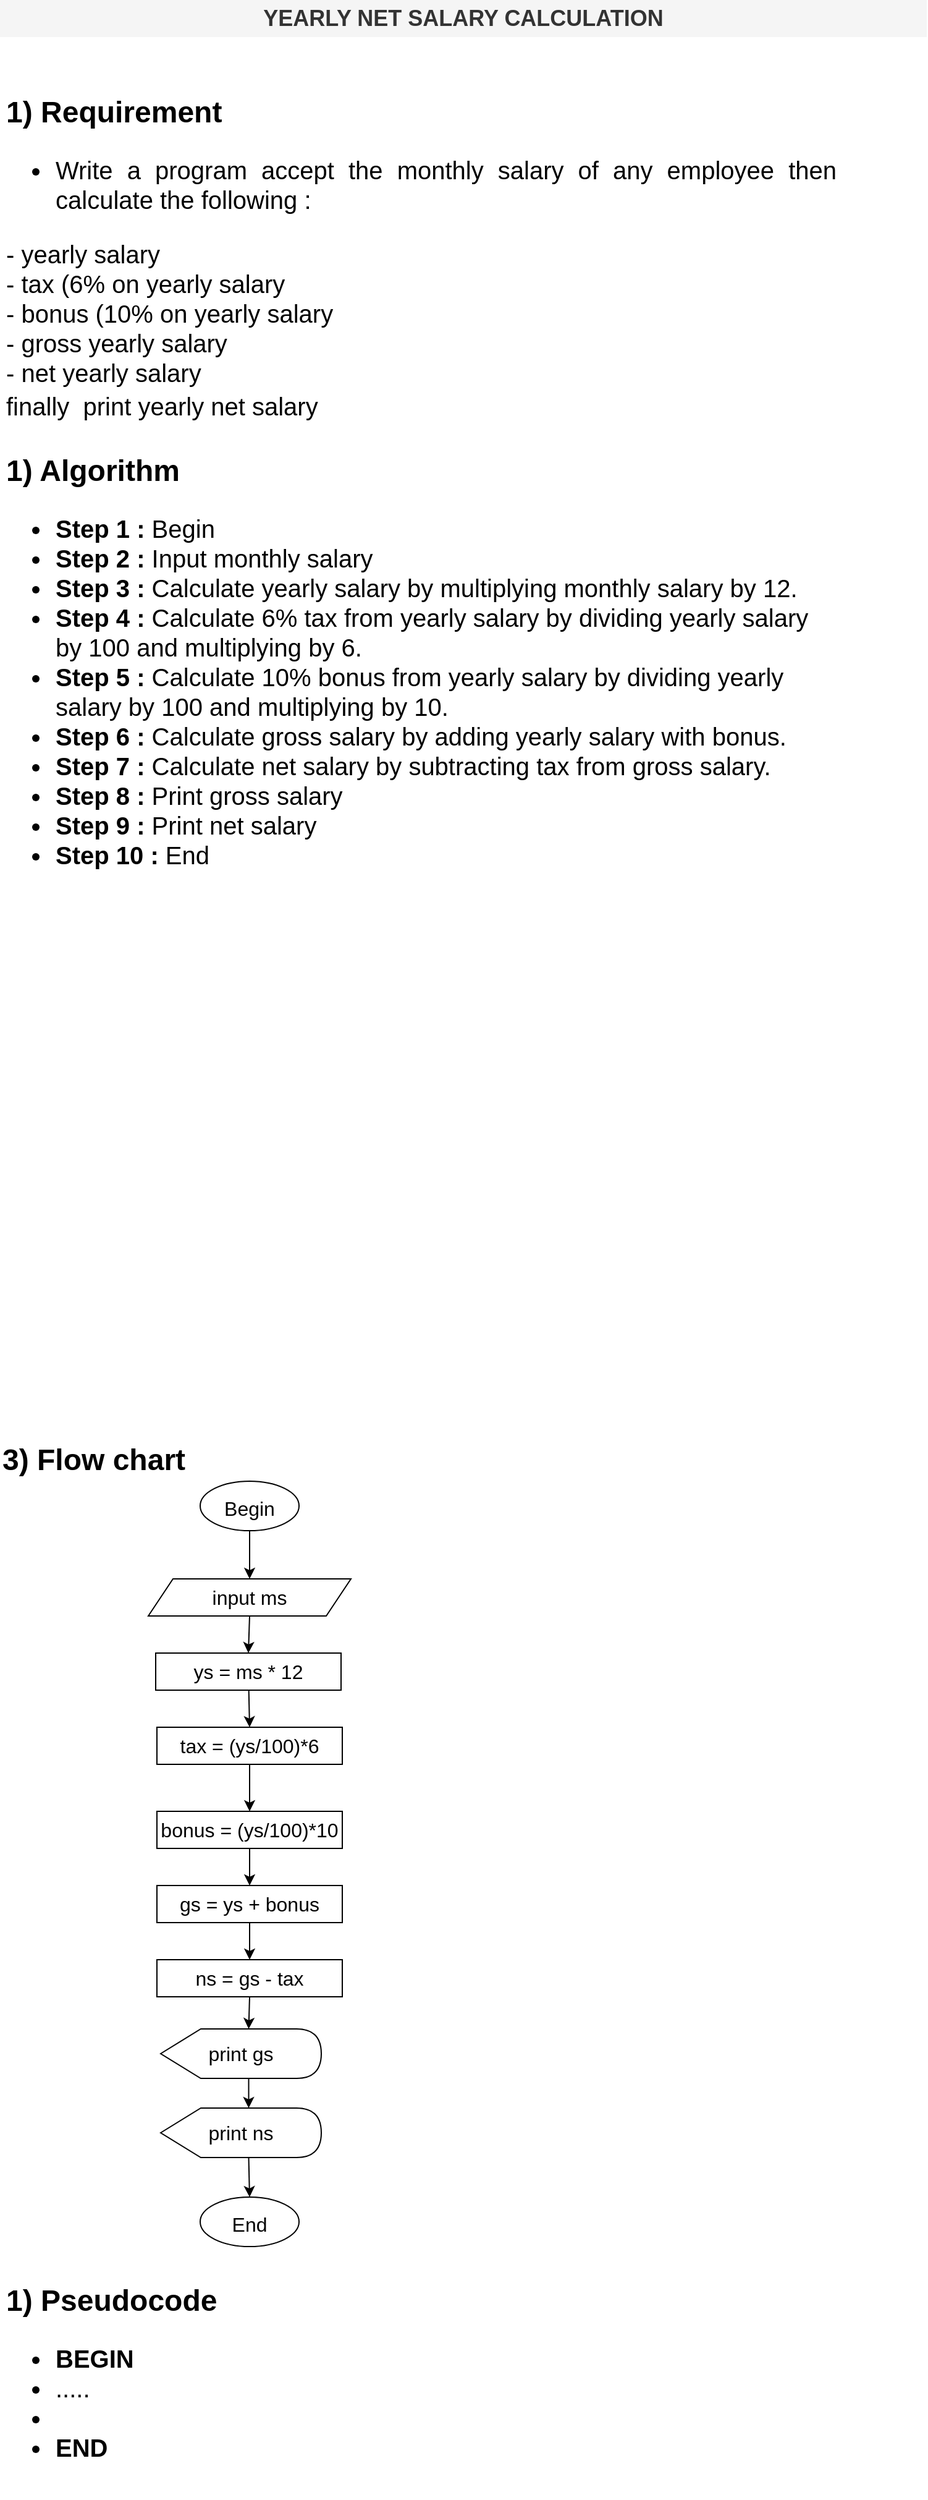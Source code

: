 <mxfile version="17.4.6" type="github"><diagram id="yg1IE7VaSwWJatzPuXuU" name="Page-1"><mxGraphModel dx="1038" dy="539" grid="1" gridSize="10" guides="1" tooltips="1" connect="1" arrows="1" fold="1" page="1" pageScale="1" pageWidth="827" pageHeight="1169" math="0" shadow="0"><root><mxCell id="0"/><mxCell id="1" parent="0"/><mxCell id="ivgzuz-2pKS20QDYnzjS-1" value="&lt;p style=&quot;line-height: 1.2&quot;&gt;&lt;/p&gt;&lt;h1 style=&quot;text-align: justify&quot;&gt;&lt;font style=&quot;font-size: 24px&quot;&gt;1)&lt;/font&gt;&lt;font style=&quot;font-size: 24px ; font-weight: normal&quot;&gt;&amp;nbsp;&lt;/font&gt;&lt;font style=&quot;font-size: 24px&quot;&gt;Requirement&lt;/font&gt;&lt;/h1&gt;&lt;h1&gt;&lt;ul style=&quot;font-size: 20px&quot;&gt;&lt;li style=&quot;text-align: justify&quot;&gt;&lt;font style=&quot;font-size: 20px ; font-weight: normal&quot;&gt;Write a program&amp;nbsp;accept the monthly salary of any employee then calculate the following :&lt;/font&gt;&lt;/li&gt;&lt;/ul&gt;&lt;div style=&quot;font-size: 20px ; font-weight: normal ; text-align: justify&quot;&gt;&lt;span&gt;- yearly salary&lt;/span&gt;&lt;/div&gt;&lt;div style=&quot;font-size: 20px ; font-weight: normal ; text-align: justify&quot;&gt;&lt;span&gt;- tax (6% on yearly salary&lt;/span&gt;&lt;/div&gt;&lt;div style=&quot;font-size: 20px ; font-weight: normal ; text-align: justify&quot;&gt;&lt;span&gt;- bonus (10% on yearly salary&lt;/span&gt;&lt;/div&gt;&lt;div style=&quot;font-size: 20px ; font-weight: normal ; text-align: justify&quot;&gt;&lt;span&gt;- gross yearly salary&lt;/span&gt;&lt;/div&gt;&lt;div style=&quot;font-size: 20px ; font-weight: normal ; text-align: justify&quot;&gt;&lt;span&gt;- net yearly salary&lt;/span&gt;&lt;/div&gt;&lt;div style=&quot;text-align: justify&quot;&gt;&lt;span style=&quot;font-size: 20px ; font-weight: 400&quot;&gt;finally&amp;nbsp;&lt;/span&gt;&lt;span style=&quot;font-size: 20px ; font-weight: normal&quot;&gt;&amp;nbsp;print yearly net salary&lt;/span&gt;&lt;/div&gt;&lt;/h1&gt;&lt;h1 style=&quot;font-size: 20px&quot;&gt;&lt;ul style=&quot;font-size: 20px&quot;&gt;&lt;li style=&quot;font-size: 20px&quot;&gt;&lt;/li&gt;&lt;/ul&gt;&lt;/h1&gt;&lt;p&gt;&lt;/p&gt;" style="text;html=1;strokeColor=none;fillColor=none;spacing=5;spacingTop=-20;whiteSpace=wrap;overflow=hidden;rounded=0;" parent="1" vertex="1"><mxGeometry x="40" y="110" width="680" height="280" as="geometry"/></mxCell><mxCell id="ivgzuz-2pKS20QDYnzjS-2" value="&lt;b&gt;&lt;font style=&quot;font-size: 18px&quot;&gt;YEARLY NET SALARY CALCULATION&lt;/font&gt;&lt;/b&gt;" style="text;html=1;strokeColor=none;fillColor=#f5f5f5;align=center;verticalAlign=middle;whiteSpace=wrap;rounded=0;fontColor=#333333;" parent="1" vertex="1"><mxGeometry x="40" y="39" width="750" height="30" as="geometry"/></mxCell><mxCell id="ivgzuz-2pKS20QDYnzjS-3" value="&lt;h1&gt;&lt;font style=&quot;font-size: 24px&quot;&gt;3) Flow chart&lt;/font&gt;&lt;/h1&gt;" style="text;html=1;strokeColor=none;fillColor=none;align=left;verticalAlign=middle;whiteSpace=wrap;rounded=0;fontSize=18;" parent="1" vertex="1"><mxGeometry x="40" y="1200" width="210" height="30" as="geometry"/></mxCell><mxCell id="ivgzuz-2pKS20QDYnzjS-5" value="input ms" style="shape=parallelogram;perimeter=parallelogramPerimeter;whiteSpace=wrap;html=1;fixedSize=1;fontSize=16;" parent="1" vertex="1"><mxGeometry x="160" y="1316" width="164" height="30" as="geometry"/></mxCell><mxCell id="ivgzuz-2pKS20QDYnzjS-6" value="" style="endArrow=classic;html=1;rounded=0;fontSize=16;entryX=0.5;entryY=0;entryDx=0;entryDy=0;exitX=0.5;exitY=1;exitDx=0;exitDy=0;" parent="1" source="WSBX8jEPT0cHJZZgeE-4-2" target="ivgzuz-2pKS20QDYnzjS-5" edge="1"><mxGeometry width="50" height="50" relative="1" as="geometry"><mxPoint x="242" y="1290" as="sourcePoint"/><mxPoint x="337" y="1216" as="targetPoint"/></mxGeometry></mxCell><mxCell id="ivgzuz-2pKS20QDYnzjS-7" value="ys = ms * 12" style="rounded=0;whiteSpace=wrap;html=1;fontSize=16;" parent="1" vertex="1"><mxGeometry x="166" y="1376" width="150" height="30" as="geometry"/></mxCell><mxCell id="ivgzuz-2pKS20QDYnzjS-8" value="" style="endArrow=classic;html=1;rounded=0;fontSize=16;entryX=0.5;entryY=0;entryDx=0;entryDy=0;exitX=0.5;exitY=1;exitDx=0;exitDy=0;" parent="1" source="ivgzuz-2pKS20QDYnzjS-5" target="ivgzuz-2pKS20QDYnzjS-7" edge="1"><mxGeometry width="50" height="50" relative="1" as="geometry"><mxPoint x="287" y="1266" as="sourcePoint"/><mxPoint x="337" y="1216" as="targetPoint"/></mxGeometry></mxCell><mxCell id="ivgzuz-2pKS20QDYnzjS-9" value="tax = (ys/100)*6" style="rounded=0;whiteSpace=wrap;html=1;fontSize=16;" parent="1" vertex="1"><mxGeometry x="167" y="1436" width="150" height="30" as="geometry"/></mxCell><mxCell id="ivgzuz-2pKS20QDYnzjS-10" value="" style="endArrow=classic;html=1;rounded=0;fontSize=16;entryX=0.5;entryY=0;entryDx=0;entryDy=0;" parent="1" source="ivgzuz-2pKS20QDYnzjS-7" target="ivgzuz-2pKS20QDYnzjS-9" edge="1"><mxGeometry width="50" height="50" relative="1" as="geometry"><mxPoint x="287" y="1266" as="sourcePoint"/><mxPoint x="337" y="1216" as="targetPoint"/></mxGeometry></mxCell><mxCell id="ivgzuz-2pKS20QDYnzjS-11" value="print gs" style="shape=display;whiteSpace=wrap;html=1;fontSize=16;" parent="1" vertex="1"><mxGeometry x="170" y="1680" width="130" height="40" as="geometry"/></mxCell><mxCell id="ivgzuz-2pKS20QDYnzjS-12" value="" style="endArrow=classic;html=1;rounded=0;fontSize=16;exitX=0.5;exitY=1;exitDx=0;exitDy=0;entryX=0.5;entryY=0;entryDx=0;entryDy=0;" parent="1" source="ivgzuz-2pKS20QDYnzjS-9" target="ZD3PfOhlHjcqxrVu96We-1" edge="1"><mxGeometry width="50" height="50" relative="1" as="geometry"><mxPoint x="287" y="1426" as="sourcePoint"/><mxPoint x="267" y="1484" as="targetPoint"/></mxGeometry></mxCell><mxCell id="ivgzuz-2pKS20QDYnzjS-16" value="" style="endArrow=classic;html=1;rounded=0;fontSize=16;entryX=0.5;entryY=0;entryDx=0;entryDy=0;exitX=0;exitY=0;exitDx=71.25;exitDy=40;exitPerimeter=0;" parent="1" source="ZD3PfOhlHjcqxrVu96We-7" target="WSBX8jEPT0cHJZZgeE-4-3" edge="1"><mxGeometry width="50" height="50" relative="1" as="geometry"><mxPoint x="287" y="1791" as="sourcePoint"/><mxPoint x="242" y="1811" as="targetPoint"/></mxGeometry></mxCell><mxCell id="ZD3PfOhlHjcqxrVu96We-1" value="bonus = (ys/100)*10" style="rounded=0;whiteSpace=wrap;html=1;fontSize=16;" parent="1" vertex="1"><mxGeometry x="167" y="1504" width="150" height="30" as="geometry"/></mxCell><mxCell id="ZD3PfOhlHjcqxrVu96We-2" value="gs = ys + bonus" style="rounded=0;whiteSpace=wrap;html=1;fontSize=16;" parent="1" vertex="1"><mxGeometry x="167" y="1564" width="150" height="30" as="geometry"/></mxCell><mxCell id="ZD3PfOhlHjcqxrVu96We-3" value="" style="endArrow=classic;html=1;rounded=0;exitX=0.5;exitY=1;exitDx=0;exitDy=0;entryX=0.5;entryY=0;entryDx=0;entryDy=0;" parent="1" source="ZD3PfOhlHjcqxrVu96We-1" target="ZD3PfOhlHjcqxrVu96We-2" edge="1"><mxGeometry width="50" height="50" relative="1" as="geometry"><mxPoint x="287" y="1634" as="sourcePoint"/><mxPoint x="337" y="1584" as="targetPoint"/></mxGeometry></mxCell><mxCell id="ZD3PfOhlHjcqxrVu96We-4" value="ns = gs - tax" style="rounded=0;whiteSpace=wrap;html=1;fontSize=16;" parent="1" vertex="1"><mxGeometry x="167" y="1624" width="150" height="30" as="geometry"/></mxCell><mxCell id="ZD3PfOhlHjcqxrVu96We-5" value="" style="endArrow=classic;html=1;rounded=0;exitX=0.5;exitY=1;exitDx=0;exitDy=0;entryX=0.5;entryY=0;entryDx=0;entryDy=0;" parent="1" source="ZD3PfOhlHjcqxrVu96We-2" target="ZD3PfOhlHjcqxrVu96We-4" edge="1"><mxGeometry width="50" height="50" relative="1" as="geometry"><mxPoint x="287" y="1794" as="sourcePoint"/><mxPoint x="337" y="1744" as="targetPoint"/></mxGeometry></mxCell><mxCell id="ZD3PfOhlHjcqxrVu96We-6" value="" style="endArrow=classic;html=1;rounded=0;exitX=0.5;exitY=1;exitDx=0;exitDy=0;entryX=0;entryY=0;entryDx=71.25;entryDy=0;entryPerimeter=0;" parent="1" source="ZD3PfOhlHjcqxrVu96We-4" target="ivgzuz-2pKS20QDYnzjS-11" edge="1"><mxGeometry width="50" height="50" relative="1" as="geometry"><mxPoint x="287" y="1794" as="sourcePoint"/><mxPoint x="337" y="1744" as="targetPoint"/></mxGeometry></mxCell><mxCell id="ZD3PfOhlHjcqxrVu96We-7" value="print ns" style="shape=display;whiteSpace=wrap;html=1;fontSize=16;" parent="1" vertex="1"><mxGeometry x="170" y="1744" width="130" height="40" as="geometry"/></mxCell><mxCell id="ZD3PfOhlHjcqxrVu96We-8" value="" style="endArrow=classic;html=1;rounded=0;entryX=0;entryY=0;entryDx=71.25;entryDy=0;entryPerimeter=0;exitX=0;exitY=0;exitDx=71.25;exitDy=40;exitPerimeter=0;" parent="1" source="ivgzuz-2pKS20QDYnzjS-11" target="ZD3PfOhlHjcqxrVu96We-7" edge="1"><mxGeometry width="50" height="50" relative="1" as="geometry"><mxPoint x="287" y="1594" as="sourcePoint"/><mxPoint x="337" y="1544" as="targetPoint"/></mxGeometry></mxCell><mxCell id="WSBX8jEPT0cHJZZgeE-4-1" value="&lt;h1&gt;&lt;font style=&quot;font-size: 24px&quot;&gt;1) Algorithm&lt;/font&gt;&lt;/h1&gt;&lt;h1 style=&quot;font-size: 20px&quot;&gt;&lt;ul&gt;&lt;li&gt;&lt;font style=&quot;font-size: 20px&quot;&gt;Step 1 :&lt;span style=&quot;font-weight: normal&quot;&gt; Begin&lt;/span&gt;&lt;/font&gt;&lt;/li&gt;&lt;li&gt;&lt;font style=&quot;font-size: 20px&quot;&gt;Step 2 :&lt;span style=&quot;font-weight: normal&quot;&gt;&amp;nbsp;Input monthly salary&lt;/span&gt;&lt;/font&gt;&lt;/li&gt;&lt;li&gt;&lt;font style=&quot;font-size: 20px&quot;&gt;Step 3 :&lt;span style=&quot;font-weight: normal&quot;&gt;&amp;nbsp;Calculate yearly salary by &lt;/span&gt;&lt;span style=&quot;font-weight: 400&quot;&gt;multiplying monthly salary by 12.&lt;/span&gt;&lt;/font&gt;&lt;/li&gt;&lt;li&gt;&lt;font style=&quot;font-size: 20px&quot;&gt;Step 4 :&lt;span style=&quot;font-weight: normal&quot;&gt;&amp;nbsp;Calculate 6% tax from yearly salary by dividing yearly salary by 100 and multiplying by 6.&lt;/span&gt;&lt;/font&gt;&lt;/li&gt;&lt;li&gt;&lt;font style=&quot;font-size: 20px&quot;&gt;Step 5 :&lt;span style=&quot;font-weight: normal&quot;&gt;&amp;nbsp;Calculate 10% bonus from yearly salary by dividing yearly salary by 100 and multiplying by 10.&lt;/span&gt;&lt;/font&gt;&lt;/li&gt;&lt;li&gt;&lt;font style=&quot;font-size: 20px&quot;&gt;Step 6 :&lt;span style=&quot;font-weight: normal&quot;&gt;&amp;nbsp;Calculate gross salary by adding yearly salary with bonus.&lt;/span&gt;&lt;/font&gt;&lt;/li&gt;&lt;li&gt;&lt;font style=&quot;font-size: 20px&quot;&gt;Step 7 :&lt;span style=&quot;font-weight: normal&quot;&gt;&amp;nbsp;Calculate net salary by &lt;/span&gt;&lt;span style=&quot;font-weight: 400&quot;&gt;subtracting&lt;/span&gt;&lt;span style=&quot;font-weight: normal&quot;&gt;&amp;nbsp;tax from gross salary.&lt;/span&gt;&lt;/font&gt;&lt;/li&gt;&lt;li&gt;&lt;font style=&quot;font-size: 20px&quot;&gt;Step 8 :&lt;span style=&quot;font-weight: normal&quot;&gt;&amp;nbsp;Print gross salary&lt;/span&gt;&lt;/font&gt;&lt;/li&gt;&lt;li&gt;&lt;font style=&quot;font-size: 20px&quot;&gt;Step 9 :&lt;span style=&quot;font-weight: normal&quot;&gt;&amp;nbsp;Print net salary&lt;/span&gt;&lt;/font&gt;&lt;/li&gt;&lt;li&gt;&lt;font style=&quot;font-size: 20px&quot;&gt;Step 10 :&lt;span style=&quot;font-weight: normal&quot;&gt;&amp;nbsp;End&lt;/span&gt;&lt;/font&gt;&lt;/li&gt;&lt;li style=&quot;font-size: 20px&quot;&gt;&lt;/li&gt;&lt;/ul&gt;&lt;/h1&gt;" style="text;html=1;strokeColor=none;fillColor=none;spacing=5;spacingTop=-20;whiteSpace=wrap;overflow=hidden;rounded=0;" parent="1" vertex="1"><mxGeometry x="40" y="400" width="680" height="350" as="geometry"/></mxCell><mxCell id="WSBX8jEPT0cHJZZgeE-4-2" value="&lt;span style=&quot;font-size: 16px&quot;&gt;Begin&lt;/span&gt;" style="ellipse;whiteSpace=wrap;html=1;fontSize=24;" parent="1" vertex="1"><mxGeometry x="202" y="1237" width="80" height="40" as="geometry"/></mxCell><mxCell id="WSBX8jEPT0cHJZZgeE-4-3" value="&lt;span style=&quot;font-size: 16px&quot;&gt;End&lt;/span&gt;" style="ellipse;whiteSpace=wrap;html=1;fontSize=24;" parent="1" vertex="1"><mxGeometry x="202" y="1816" width="80" height="40" as="geometry"/></mxCell><mxCell id="WSBX8jEPT0cHJZZgeE-4-4" value="&lt;p style=&quot;line-height: 1.2&quot;&gt;&lt;/p&gt;&lt;h1 style=&quot;text-align: justify&quot;&gt;&lt;font style=&quot;font-size: 24px&quot;&gt;1)&lt;/font&gt;&lt;font style=&quot;font-size: 24px ; font-weight: normal&quot;&gt;&amp;nbsp;&lt;/font&gt;&lt;font style=&quot;font-size: 24px&quot;&gt;Pseudocode&lt;/font&gt;&lt;/h1&gt;&lt;h1&gt;&lt;ul style=&quot;font-size: 20px&quot;&gt;&lt;li style=&quot;text-align: justify&quot;&gt;BEGIN&lt;/li&gt;&lt;li style=&quot;text-align: justify&quot;&gt;&lt;span style=&quot;font-weight: 400&quot;&gt;.....&lt;/span&gt;&lt;/li&gt;&lt;li style=&quot;text-align: justify&quot;&gt;&lt;span style=&quot;font-weight: 400&quot;&gt;&lt;br&gt;&lt;/span&gt;&lt;/li&gt;&lt;li style=&quot;text-align: justify&quot;&gt;END&lt;/li&gt;&lt;/ul&gt;&lt;/h1&gt;&lt;h1 style=&quot;font-size: 20px&quot;&gt;&lt;ul style=&quot;font-size: 20px&quot;&gt;&lt;li style=&quot;font-size: 20px&quot;&gt;&lt;/li&gt;&lt;/ul&gt;&lt;/h1&gt;&lt;p&gt;&lt;/p&gt;" style="text;html=1;strokeColor=none;fillColor=none;spacing=5;spacingTop=-20;whiteSpace=wrap;overflow=hidden;rounded=0;" parent="1" vertex="1"><mxGeometry x="40" y="1880" width="680" height="180" as="geometry"/></mxCell></root></mxGraphModel></diagram></mxfile>